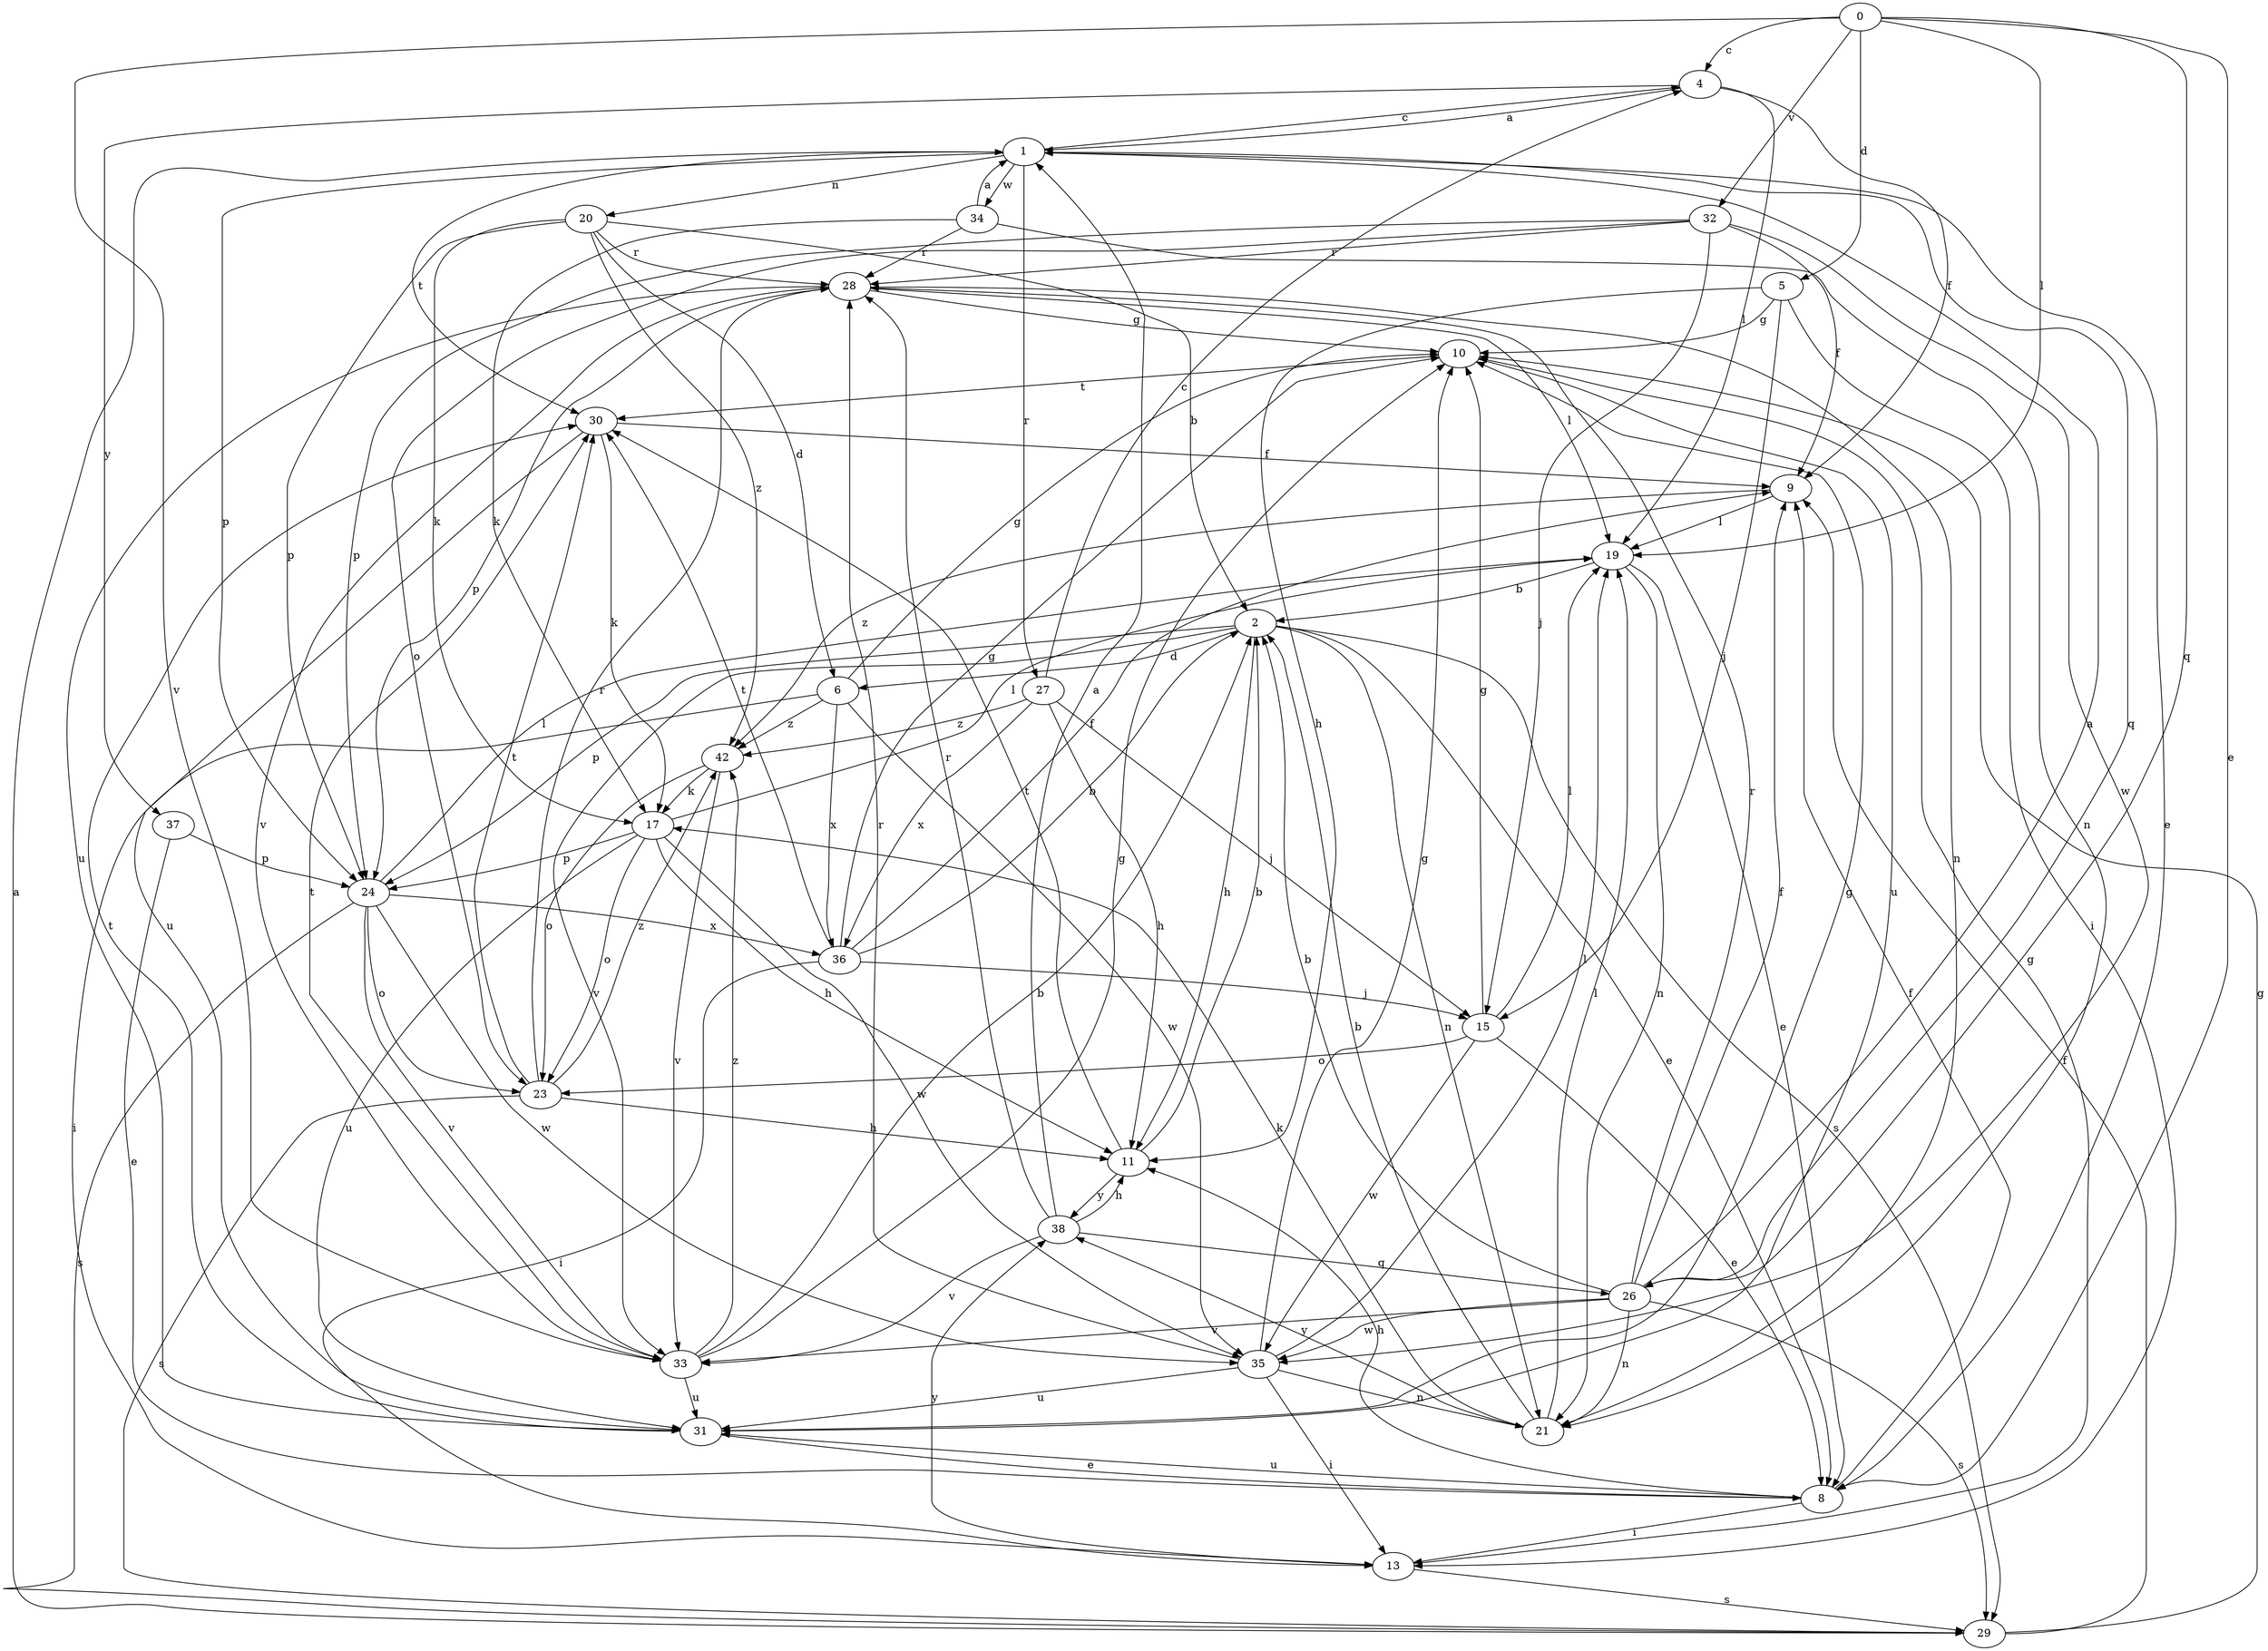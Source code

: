 strict digraph  {
0;
1;
2;
4;
5;
6;
8;
9;
10;
11;
13;
15;
17;
19;
20;
21;
23;
24;
26;
27;
28;
29;
30;
31;
32;
33;
34;
35;
36;
37;
38;
42;
0 -> 4  [label=c];
0 -> 5  [label=d];
0 -> 8  [label=e];
0 -> 19  [label=l];
0 -> 26  [label=q];
0 -> 32  [label=v];
0 -> 33  [label=v];
1 -> 4  [label=c];
1 -> 8  [label=e];
1 -> 20  [label=n];
1 -> 24  [label=p];
1 -> 26  [label=q];
1 -> 27  [label=r];
1 -> 30  [label=t];
1 -> 34  [label=w];
2 -> 6  [label=d];
2 -> 8  [label=e];
2 -> 11  [label=h];
2 -> 21  [label=n];
2 -> 24  [label=p];
2 -> 29  [label=s];
2 -> 33  [label=v];
4 -> 1  [label=a];
4 -> 9  [label=f];
4 -> 19  [label=l];
4 -> 37  [label=y];
5 -> 10  [label=g];
5 -> 11  [label=h];
5 -> 13  [label=i];
5 -> 15  [label=j];
6 -> 10  [label=g];
6 -> 13  [label=i];
6 -> 35  [label=w];
6 -> 36  [label=x];
6 -> 42  [label=z];
8 -> 9  [label=f];
8 -> 11  [label=h];
8 -> 13  [label=i];
8 -> 31  [label=u];
9 -> 19  [label=l];
9 -> 42  [label=z];
10 -> 30  [label=t];
10 -> 31  [label=u];
11 -> 2  [label=b];
11 -> 30  [label=t];
11 -> 38  [label=y];
13 -> 10  [label=g];
13 -> 29  [label=s];
13 -> 38  [label=y];
15 -> 8  [label=e];
15 -> 10  [label=g];
15 -> 19  [label=l];
15 -> 23  [label=o];
15 -> 35  [label=w];
17 -> 11  [label=h];
17 -> 19  [label=l];
17 -> 23  [label=o];
17 -> 24  [label=p];
17 -> 31  [label=u];
17 -> 35  [label=w];
19 -> 2  [label=b];
19 -> 8  [label=e];
19 -> 21  [label=n];
20 -> 2  [label=b];
20 -> 6  [label=d];
20 -> 17  [label=k];
20 -> 24  [label=p];
20 -> 28  [label=r];
20 -> 42  [label=z];
21 -> 2  [label=b];
21 -> 17  [label=k];
21 -> 19  [label=l];
21 -> 38  [label=y];
23 -> 11  [label=h];
23 -> 28  [label=r];
23 -> 29  [label=s];
23 -> 30  [label=t];
23 -> 42  [label=z];
24 -> 19  [label=l];
24 -> 23  [label=o];
24 -> 29  [label=s];
24 -> 33  [label=v];
24 -> 35  [label=w];
24 -> 36  [label=x];
26 -> 1  [label=a];
26 -> 2  [label=b];
26 -> 9  [label=f];
26 -> 21  [label=n];
26 -> 28  [label=r];
26 -> 29  [label=s];
26 -> 33  [label=v];
26 -> 35  [label=w];
27 -> 4  [label=c];
27 -> 11  [label=h];
27 -> 15  [label=j];
27 -> 36  [label=x];
27 -> 42  [label=z];
28 -> 10  [label=g];
28 -> 19  [label=l];
28 -> 21  [label=n];
28 -> 24  [label=p];
28 -> 31  [label=u];
28 -> 33  [label=v];
29 -> 1  [label=a];
29 -> 9  [label=f];
29 -> 10  [label=g];
30 -> 9  [label=f];
30 -> 17  [label=k];
30 -> 31  [label=u];
31 -> 8  [label=e];
31 -> 10  [label=g];
31 -> 30  [label=t];
32 -> 9  [label=f];
32 -> 15  [label=j];
32 -> 23  [label=o];
32 -> 24  [label=p];
32 -> 28  [label=r];
32 -> 35  [label=w];
33 -> 2  [label=b];
33 -> 10  [label=g];
33 -> 30  [label=t];
33 -> 31  [label=u];
33 -> 42  [label=z];
34 -> 1  [label=a];
34 -> 17  [label=k];
34 -> 21  [label=n];
34 -> 28  [label=r];
35 -> 10  [label=g];
35 -> 13  [label=i];
35 -> 19  [label=l];
35 -> 21  [label=n];
35 -> 28  [label=r];
35 -> 31  [label=u];
36 -> 2  [label=b];
36 -> 9  [label=f];
36 -> 10  [label=g];
36 -> 13  [label=i];
36 -> 15  [label=j];
36 -> 30  [label=t];
37 -> 8  [label=e];
37 -> 24  [label=p];
38 -> 1  [label=a];
38 -> 11  [label=h];
38 -> 26  [label=q];
38 -> 28  [label=r];
38 -> 33  [label=v];
42 -> 17  [label=k];
42 -> 23  [label=o];
42 -> 33  [label=v];
}
